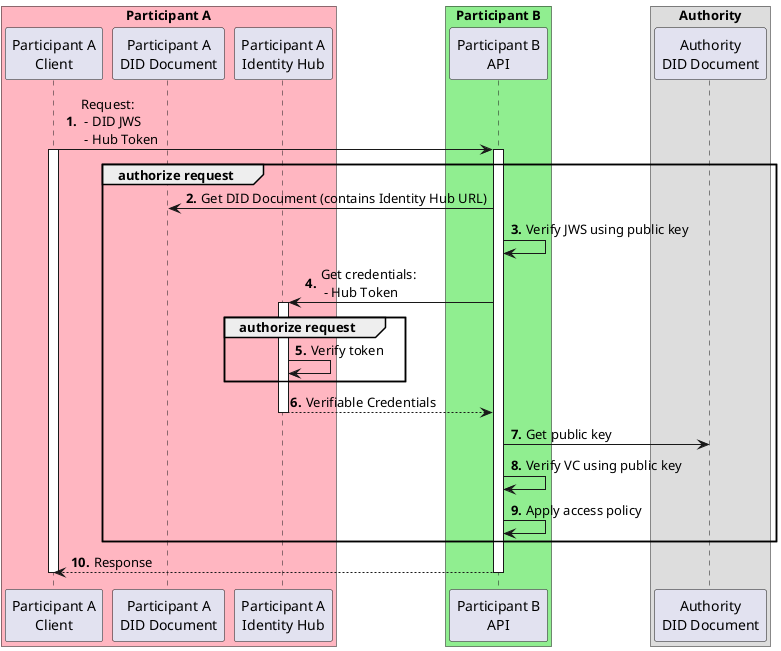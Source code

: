 @startuml
autonumber "<b>0'.'"
box "Participant A" #LightPink
Participant "Participant A\nClient" as ParticipantA
Participant "Participant A\nDID Document" as DID
Participant "Participant A\nIdentity Hub" as IDHUB
end box
box "Participant B" #LightGreen
Participant "Participant B\nAPI" as B
end box
box "Authority"
Participant "Authority\nDID Document" as Auth
end box
ParticipantA -> B ++: Request:\n - DID JWS\n - Hub Token
activate ParticipantA
group authorize request
  B -> DID: Get DID Document (contains Identity Hub URL)
  B -> B: Verify JWS using public key
  B -> IDHUB ++: Get credentials:\n - Hub Token
  group authorize request
    IDHUB -> IDHUB: Verify token
  end
  return Verifiable Credentials
  B -> Auth: Get public key
  B -> B: Verify VC using public key
  B -> B: Apply access policy
end
return Response
deactivate ParticipantA

@enduml